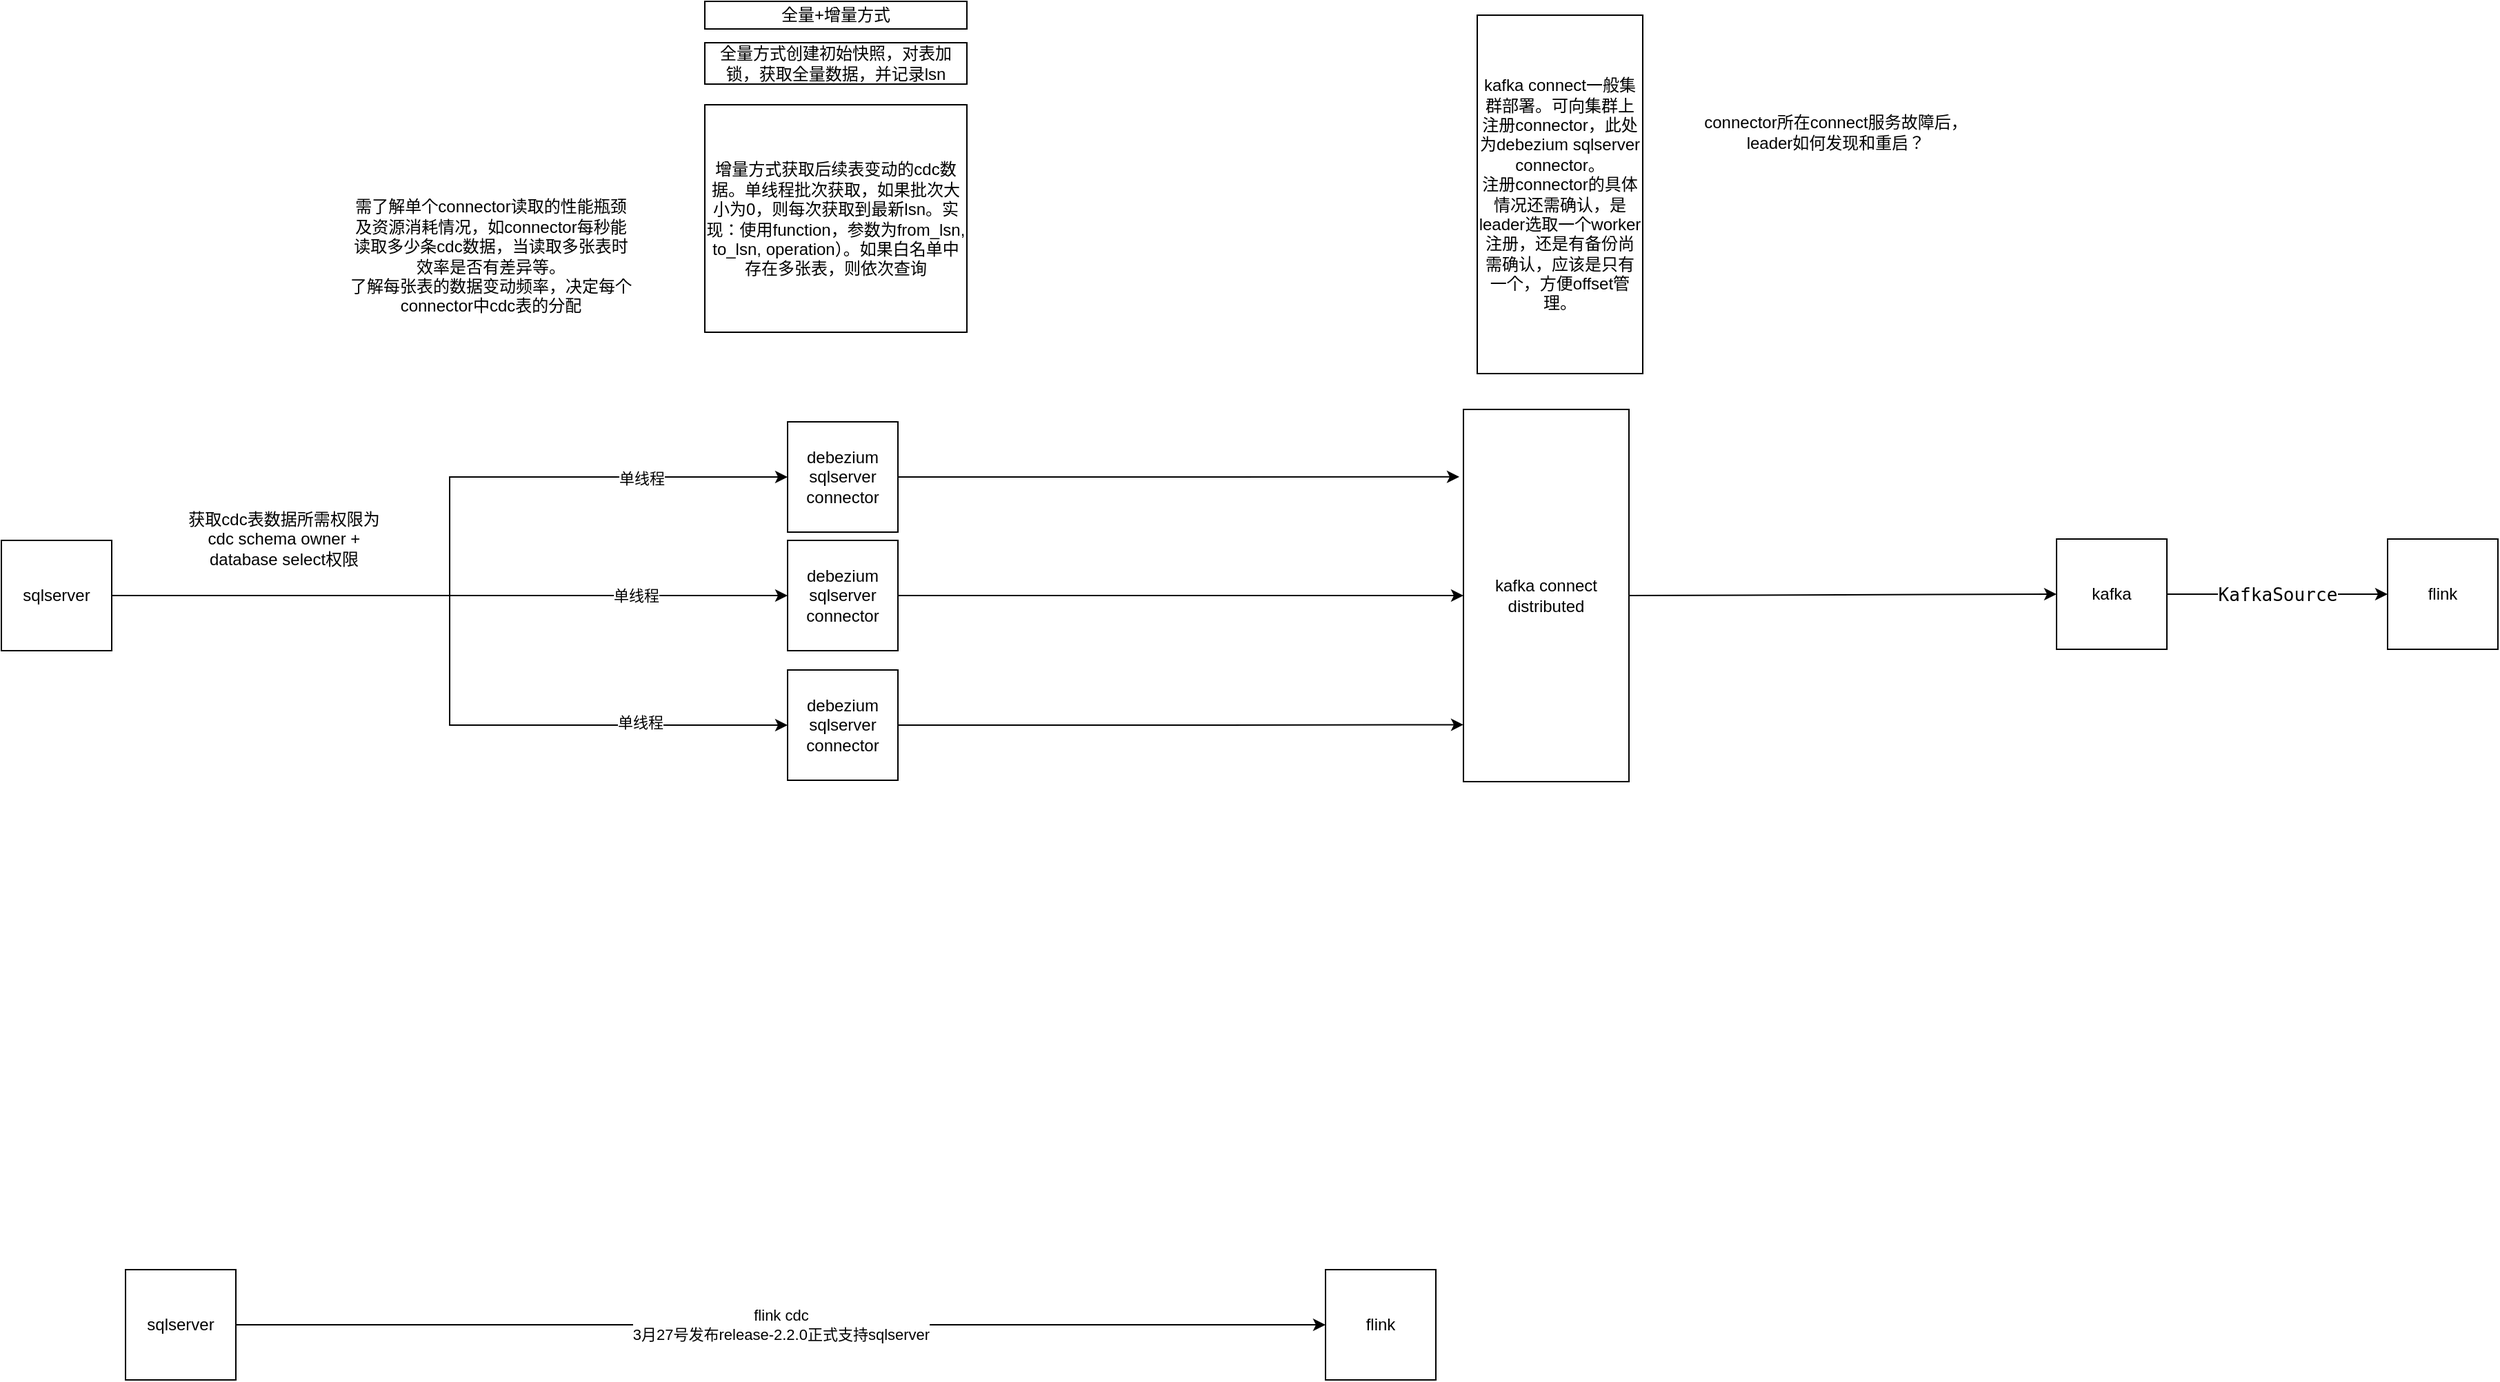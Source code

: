 <mxfile version="17.4.0" type="github">
  <diagram name="Page-1" id="74b105a0-9070-1c63-61bc-23e55f88626e">
    <mxGraphModel dx="2062" dy="1146" grid="1" gridSize="10" guides="1" tooltips="1" connect="1" arrows="1" fold="1" page="1" pageScale="1.5" pageWidth="1169" pageHeight="826" background="none" math="0" shadow="0">
      <root>
        <mxCell id="0" style=";html=1;" />
        <mxCell id="1" style=";html=1;" parent="0" />
        <mxCell id="Ck6pVBikPRRo8cWauUGt-11" style="edgeStyle=orthogonalEdgeStyle;rounded=0;orthogonalLoop=1;jettySize=auto;html=1;exitX=1;exitY=0.5;exitDx=0;exitDy=0;entryX=0;entryY=0.5;entryDx=0;entryDy=0;" parent="1" source="Ck6pVBikPRRo8cWauUGt-1" target="Ck6pVBikPRRo8cWauUGt-2" edge="1">
          <mxGeometry relative="1" as="geometry" />
        </mxCell>
        <mxCell id="Ck6pVBikPRRo8cWauUGt-27" value="单线程" style="edgeLabel;html=1;align=center;verticalAlign=middle;resizable=0;points=[];" parent="Ck6pVBikPRRo8cWauUGt-11" vertex="1" connectable="0">
          <mxGeometry x="0.632" y="-1" relative="1" as="geometry">
            <mxPoint as="offset" />
          </mxGeometry>
        </mxCell>
        <mxCell id="Ck6pVBikPRRo8cWauUGt-13" style="edgeStyle=orthogonalEdgeStyle;rounded=0;orthogonalLoop=1;jettySize=auto;html=1;exitX=1;exitY=0.5;exitDx=0;exitDy=0;entryX=0;entryY=0.5;entryDx=0;entryDy=0;" parent="1" source="Ck6pVBikPRRo8cWauUGt-1" target="Ck6pVBikPRRo8cWauUGt-3" edge="1">
          <mxGeometry relative="1" as="geometry" />
        </mxCell>
        <mxCell id="Ck6pVBikPRRo8cWauUGt-20" value="单线程" style="edgeLabel;html=1;align=center;verticalAlign=middle;resizable=0;points=[];" parent="Ck6pVBikPRRo8cWauUGt-13" vertex="1" connectable="0">
          <mxGeometry x="0.309" y="1" relative="1" as="geometry">
            <mxPoint x="59" y="1" as="offset" />
          </mxGeometry>
        </mxCell>
        <mxCell id="Ck6pVBikPRRo8cWauUGt-15" style="edgeStyle=orthogonalEdgeStyle;rounded=0;orthogonalLoop=1;jettySize=auto;html=1;exitX=1;exitY=0.5;exitDx=0;exitDy=0;entryX=0;entryY=0.5;entryDx=0;entryDy=0;" parent="1" source="Ck6pVBikPRRo8cWauUGt-1" target="Ck6pVBikPRRo8cWauUGt-4" edge="1">
          <mxGeometry relative="1" as="geometry" />
        </mxCell>
        <mxCell id="Ck6pVBikPRRo8cWauUGt-25" value="单线程" style="edgeLabel;html=1;align=center;verticalAlign=middle;resizable=0;points=[];" parent="Ck6pVBikPRRo8cWauUGt-15" vertex="1" connectable="0">
          <mxGeometry x="0.634" y="2" relative="1" as="geometry">
            <mxPoint as="offset" />
          </mxGeometry>
        </mxCell>
        <mxCell id="Ck6pVBikPRRo8cWauUGt-1" value="sqlserver" style="whiteSpace=wrap;html=1;aspect=fixed;" parent="1" vertex="1">
          <mxGeometry x="230" y="431" width="80" height="80" as="geometry" />
        </mxCell>
        <mxCell id="Ck6pVBikPRRo8cWauUGt-21" style="edgeStyle=orthogonalEdgeStyle;rounded=0;orthogonalLoop=1;jettySize=auto;html=1;exitX=1;exitY=0.5;exitDx=0;exitDy=0;entryX=-0.025;entryY=0.181;entryDx=0;entryDy=0;entryPerimeter=0;" parent="1" source="Ck6pVBikPRRo8cWauUGt-2" target="Ck6pVBikPRRo8cWauUGt-8" edge="1">
          <mxGeometry relative="1" as="geometry" />
        </mxCell>
        <mxCell id="Ck6pVBikPRRo8cWauUGt-2" value="debezium sqlserver connector" style="whiteSpace=wrap;html=1;aspect=fixed;" parent="1" vertex="1">
          <mxGeometry x="800" y="345" width="80" height="80" as="geometry" />
        </mxCell>
        <mxCell id="Ck6pVBikPRRo8cWauUGt-22" style="edgeStyle=orthogonalEdgeStyle;rounded=0;orthogonalLoop=1;jettySize=auto;html=1;exitX=1;exitY=0.5;exitDx=0;exitDy=0;entryX=0;entryY=0.5;entryDx=0;entryDy=0;" parent="1" source="Ck6pVBikPRRo8cWauUGt-3" target="Ck6pVBikPRRo8cWauUGt-8" edge="1">
          <mxGeometry relative="1" as="geometry" />
        </mxCell>
        <mxCell id="Ck6pVBikPRRo8cWauUGt-3" value="debezium sqlserver connector" style="whiteSpace=wrap;html=1;aspect=fixed;" parent="1" vertex="1">
          <mxGeometry x="800" y="431" width="80" height="80" as="geometry" />
        </mxCell>
        <mxCell id="Ck6pVBikPRRo8cWauUGt-23" style="edgeStyle=orthogonalEdgeStyle;rounded=0;orthogonalLoop=1;jettySize=auto;html=1;exitX=1;exitY=0.5;exitDx=0;exitDy=0;entryX=0;entryY=0.847;entryDx=0;entryDy=0;entryPerimeter=0;" parent="1" source="Ck6pVBikPRRo8cWauUGt-4" target="Ck6pVBikPRRo8cWauUGt-8" edge="1">
          <mxGeometry relative="1" as="geometry" />
        </mxCell>
        <mxCell id="Ck6pVBikPRRo8cWauUGt-4" value="debezium sqlserver connector" style="whiteSpace=wrap;html=1;aspect=fixed;" parent="1" vertex="1">
          <mxGeometry x="800" y="525" width="80" height="80" as="geometry" />
        </mxCell>
        <mxCell id="Ck6pVBikPRRo8cWauUGt-8" value="kafka connect&lt;br&gt;distributed" style="rounded=0;whiteSpace=wrap;html=1;gradientColor=none;" parent="1" vertex="1">
          <mxGeometry x="1290" y="336" width="120" height="270" as="geometry" />
        </mxCell>
        <mxCell id="Ck6pVBikPRRo8cWauUGt-30" value="&lt;pre style=&quot;background-color: #ffffff ; color: #080808 ; font-family: &amp;quot;jetbrains mono&amp;quot; , monospace ; font-size: 9.8pt&quot;&gt;&lt;span style=&quot;color: #000000&quot;&gt;KafkaSource&lt;/span&gt;&lt;/pre&gt;" style="edgeStyle=orthogonalEdgeStyle;rounded=0;orthogonalLoop=1;jettySize=auto;html=1;exitX=1;exitY=0.5;exitDx=0;exitDy=0;" parent="1" source="Ck6pVBikPRRo8cWauUGt-9" target="Ck6pVBikPRRo8cWauUGt-29" edge="1">
          <mxGeometry relative="1" as="geometry" />
        </mxCell>
        <mxCell id="Ck6pVBikPRRo8cWauUGt-9" value="kafka" style="whiteSpace=wrap;html=1;aspect=fixed;gradientColor=none;" parent="1" vertex="1">
          <mxGeometry x="1720" y="430" width="80" height="80" as="geometry" />
        </mxCell>
        <mxCell id="Ck6pVBikPRRo8cWauUGt-14" value="" style="endArrow=classic;html=1;rounded=0;exitX=1;exitY=0.5;exitDx=0;exitDy=0;entryX=0;entryY=0.5;entryDx=0;entryDy=0;" parent="1" source="Ck6pVBikPRRo8cWauUGt-8" target="Ck6pVBikPRRo8cWauUGt-9" edge="1">
          <mxGeometry width="50" height="50" relative="1" as="geometry">
            <mxPoint x="770" y="500" as="sourcePoint" />
            <mxPoint x="820" y="450" as="targetPoint" />
          </mxGeometry>
        </mxCell>
        <mxCell id="Ck6pVBikPRRo8cWauUGt-24" value="kafka connect一般集群部署。可向集群上注册connector，此处为debezium sqlserver connector。&lt;br&gt;注册connector的具体情况还需确认，是leader选取一个worker注册，还是有备份尚需确认，应该是只有一个，方便offset管理。" style="rounded=0;whiteSpace=wrap;html=1;gradientColor=none;" parent="1" vertex="1">
          <mxGeometry x="1300" y="50" width="120" height="260" as="geometry" />
        </mxCell>
        <mxCell id="Ck6pVBikPRRo8cWauUGt-28" value="需了解单个connector读取的性能瓶颈及资源消耗情况，如connector每秒能读取多少条cdc数据，当读取多张表时效率是否有差异等。&lt;br&gt;了解每张表的数据变动频率，决定每个connector中cdc表的分配" style="text;html=1;strokeColor=none;fillColor=none;align=center;verticalAlign=middle;whiteSpace=wrap;rounded=0;" parent="1" vertex="1">
          <mxGeometry x="480" y="170" width="210" height="110" as="geometry" />
        </mxCell>
        <mxCell id="Ck6pVBikPRRo8cWauUGt-29" value="flink" style="whiteSpace=wrap;html=1;aspect=fixed;gradientColor=none;" parent="1" vertex="1">
          <mxGeometry x="1960" y="430" width="80" height="80" as="geometry" />
        </mxCell>
        <mxCell id="Ck6pVBikPRRo8cWauUGt-37" value="flink cdc&lt;br&gt;3月27号发布release-2.2.0正式支持sqlserver" style="edgeStyle=orthogonalEdgeStyle;rounded=0;orthogonalLoop=1;jettySize=auto;html=1;entryX=0;entryY=0.5;entryDx=0;entryDy=0;" parent="1" source="Ck6pVBikPRRo8cWauUGt-31" target="Ck6pVBikPRRo8cWauUGt-33" edge="1">
          <mxGeometry relative="1" as="geometry" />
        </mxCell>
        <mxCell id="Ck6pVBikPRRo8cWauUGt-31" value="sqlserver" style="whiteSpace=wrap;html=1;aspect=fixed;gradientColor=none;" parent="1" vertex="1">
          <mxGeometry x="320" y="960" width="80" height="80" as="geometry" />
        </mxCell>
        <mxCell id="Ck6pVBikPRRo8cWauUGt-32" value="获取cdc表数据所需权限为cdc schema owner + database select权限" style="text;html=1;strokeColor=none;fillColor=none;align=center;verticalAlign=middle;whiteSpace=wrap;rounded=0;" parent="1" vertex="1">
          <mxGeometry x="360" y="400" width="150" height="60" as="geometry" />
        </mxCell>
        <mxCell id="Ck6pVBikPRRo8cWauUGt-33" value="flink" style="whiteSpace=wrap;html=1;aspect=fixed;gradientColor=none;" parent="1" vertex="1">
          <mxGeometry x="1190" y="960" width="80" height="80" as="geometry" />
        </mxCell>
        <mxCell id="uI7u7_bTOvq3PSHermQw-1" value="connector所在connect服务故障后，leader如何发现和重启？" style="text;html=1;strokeColor=none;fillColor=none;align=center;verticalAlign=middle;whiteSpace=wrap;rounded=0;" vertex="1" parent="1">
          <mxGeometry x="1460" y="120" width="200" height="30" as="geometry" />
        </mxCell>
        <mxCell id="uI7u7_bTOvq3PSHermQw-2" value="全量+增量方式" style="rounded=0;whiteSpace=wrap;html=1;" vertex="1" parent="1">
          <mxGeometry x="740" y="40" width="190" height="20" as="geometry" />
        </mxCell>
        <mxCell id="uI7u7_bTOvq3PSHermQw-3" value="全量方式创建初始快照，对表加锁，获取全量数据，并记录lsn" style="rounded=0;whiteSpace=wrap;html=1;" vertex="1" parent="1">
          <mxGeometry x="740" y="70" width="190" height="30" as="geometry" />
        </mxCell>
        <mxCell id="uI7u7_bTOvq3PSHermQw-4" value="增量方式获取后续表变动的cdc数据。单线程&lt;span style=&quot;text-align: left&quot;&gt;批次获取，如果批次大小为0，则每次获取到最新lsn。实现：使用function，参数为from_lsn, to_lsn, operation）。如果白名单中存在多张表，则依次查询&lt;/span&gt;" style="rounded=0;whiteSpace=wrap;html=1;" vertex="1" parent="1">
          <mxGeometry x="740" y="115" width="190" height="165" as="geometry" />
        </mxCell>
      </root>
    </mxGraphModel>
  </diagram>
</mxfile>
